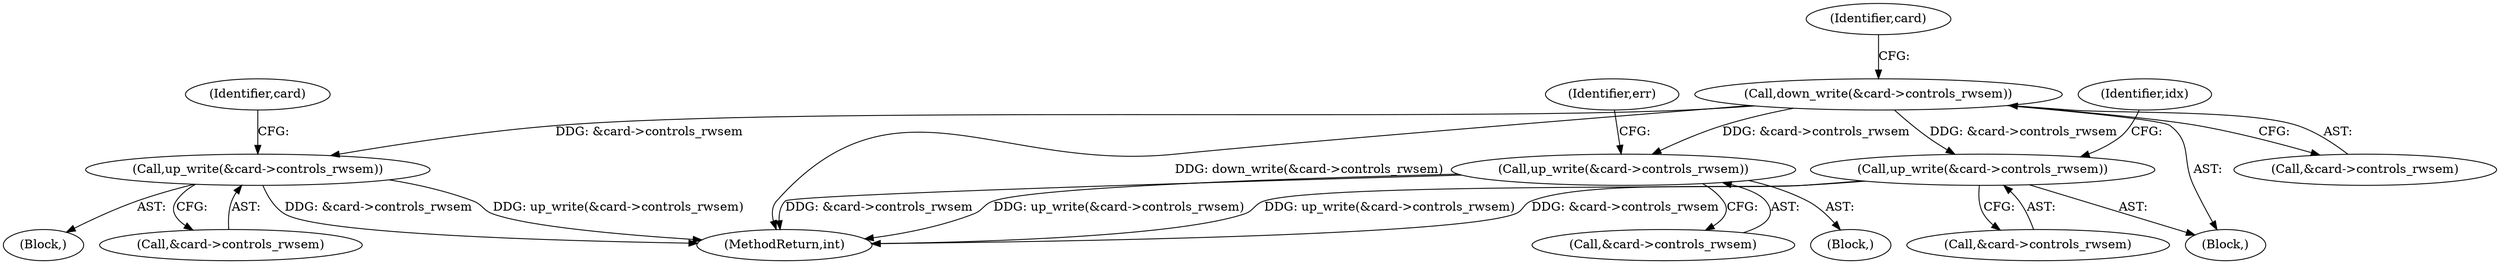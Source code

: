 digraph "0_linux_883a1d49f0d77d30012f114b2e19fc141beb3e8e@API" {
"1000143" [label="(Call,down_write(&card->controls_rwsem))"];
"1000154" [label="(Call,up_write(&card->controls_rwsem))"];
"1000193" [label="(Call,up_write(&card->controls_rwsem))"];
"1000242" [label="(Call,up_write(&card->controls_rwsem))"];
"1000144" [label="(Call,&card->controls_rwsem)"];
"1000153" [label="(Block,)"];
"1000143" [label="(Call,down_write(&card->controls_rwsem))"];
"1000161" [label="(Identifier,card)"];
"1000155" [label="(Call,&card->controls_rwsem)"];
"1000243" [label="(Call,&card->controls_rwsem)"];
"1000154" [label="(Call,up_write(&card->controls_rwsem))"];
"1000194" [label="(Call,&card->controls_rwsem)"];
"1000249" [label="(Identifier,idx)"];
"1000192" [label="(Block,)"];
"1000103" [label="(Block,)"];
"1000278" [label="(MethodReturn,int)"];
"1000193" [label="(Call,up_write(&card->controls_rwsem))"];
"1000150" [label="(Identifier,card)"];
"1000199" [label="(Identifier,err)"];
"1000242" [label="(Call,up_write(&card->controls_rwsem))"];
"1000143" -> "1000103"  [label="AST: "];
"1000143" -> "1000144"  [label="CFG: "];
"1000144" -> "1000143"  [label="AST: "];
"1000150" -> "1000143"  [label="CFG: "];
"1000143" -> "1000278"  [label="DDG: down_write(&card->controls_rwsem)"];
"1000143" -> "1000154"  [label="DDG: &card->controls_rwsem"];
"1000143" -> "1000193"  [label="DDG: &card->controls_rwsem"];
"1000143" -> "1000242"  [label="DDG: &card->controls_rwsem"];
"1000154" -> "1000153"  [label="AST: "];
"1000154" -> "1000155"  [label="CFG: "];
"1000155" -> "1000154"  [label="AST: "];
"1000161" -> "1000154"  [label="CFG: "];
"1000154" -> "1000278"  [label="DDG: &card->controls_rwsem"];
"1000154" -> "1000278"  [label="DDG: up_write(&card->controls_rwsem)"];
"1000193" -> "1000192"  [label="AST: "];
"1000193" -> "1000194"  [label="CFG: "];
"1000194" -> "1000193"  [label="AST: "];
"1000199" -> "1000193"  [label="CFG: "];
"1000193" -> "1000278"  [label="DDG: &card->controls_rwsem"];
"1000193" -> "1000278"  [label="DDG: up_write(&card->controls_rwsem)"];
"1000242" -> "1000103"  [label="AST: "];
"1000242" -> "1000243"  [label="CFG: "];
"1000243" -> "1000242"  [label="AST: "];
"1000249" -> "1000242"  [label="CFG: "];
"1000242" -> "1000278"  [label="DDG: up_write(&card->controls_rwsem)"];
"1000242" -> "1000278"  [label="DDG: &card->controls_rwsem"];
}
